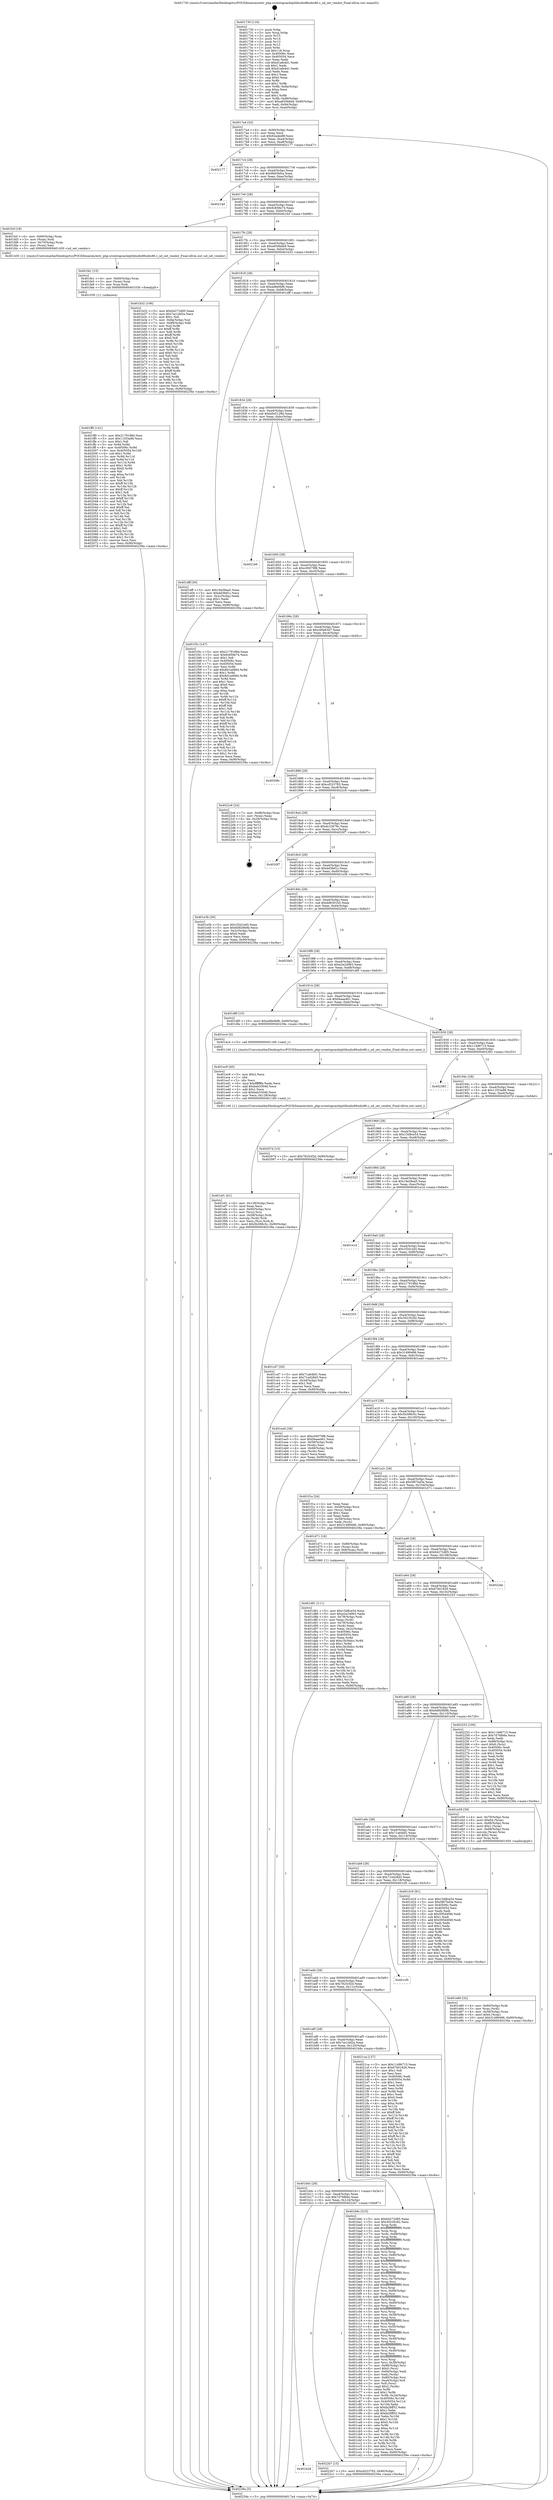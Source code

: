 digraph "0x401730" {
  label = "0x401730 (/mnt/c/Users/mathe/Desktop/tcc/POCII/binaries/extr_php-srcextopcachejitlibudis86udis86.c_ud_set_vendor_Final-ollvm.out::main(0))"
  labelloc = "t"
  node[shape=record]

  Entry [label="",width=0.3,height=0.3,shape=circle,fillcolor=black,style=filled]
  "0x4017a4" [label="{
     0x4017a4 [32]\l
     | [instrs]\l
     &nbsp;&nbsp;0x4017a4 \<+6\>: mov -0x90(%rbp),%eax\l
     &nbsp;&nbsp;0x4017aa \<+2\>: mov %eax,%ecx\l
     &nbsp;&nbsp;0x4017ac \<+6\>: sub $0x92aded8f,%ecx\l
     &nbsp;&nbsp;0x4017b2 \<+6\>: mov %eax,-0xa4(%rbp)\l
     &nbsp;&nbsp;0x4017b8 \<+6\>: mov %ecx,-0xa8(%rbp)\l
     &nbsp;&nbsp;0x4017be \<+6\>: je 0000000000402177 \<main+0xa47\>\l
  }"]
  "0x402177" [label="{
     0x402177\l
  }", style=dashed]
  "0x4017c4" [label="{
     0x4017c4 [28]\l
     | [instrs]\l
     &nbsp;&nbsp;0x4017c4 \<+5\>: jmp 00000000004017c9 \<main+0x99\>\l
     &nbsp;&nbsp;0x4017c9 \<+6\>: mov -0xa4(%rbp),%eax\l
     &nbsp;&nbsp;0x4017cf \<+5\>: sub $0x9bb5bfca,%eax\l
     &nbsp;&nbsp;0x4017d4 \<+6\>: mov %eax,-0xac(%rbp)\l
     &nbsp;&nbsp;0x4017da \<+6\>: je 000000000040214d \<main+0xa1d\>\l
  }"]
  Exit [label="",width=0.3,height=0.3,shape=circle,fillcolor=black,style=filled,peripheries=2]
  "0x40214d" [label="{
     0x40214d\l
  }", style=dashed]
  "0x4017e0" [label="{
     0x4017e0 [28]\l
     | [instrs]\l
     &nbsp;&nbsp;0x4017e0 \<+5\>: jmp 00000000004017e5 \<main+0xb5\>\l
     &nbsp;&nbsp;0x4017e5 \<+6\>: mov -0xa4(%rbp),%eax\l
     &nbsp;&nbsp;0x4017eb \<+5\>: sub $0x9c859e74,%eax\l
     &nbsp;&nbsp;0x4017f0 \<+6\>: mov %eax,-0xb0(%rbp)\l
     &nbsp;&nbsp;0x4017f6 \<+6\>: je 0000000000401fcf \<main+0x89f\>\l
  }"]
  "0x401b28" [label="{
     0x401b28\l
  }", style=dashed]
  "0x401fcf" [label="{
     0x401fcf [18]\l
     | [instrs]\l
     &nbsp;&nbsp;0x401fcf \<+4\>: mov -0x60(%rbp),%rax\l
     &nbsp;&nbsp;0x401fd3 \<+3\>: mov (%rax),%rdi\l
     &nbsp;&nbsp;0x401fd6 \<+4\>: mov -0x70(%rbp),%rax\l
     &nbsp;&nbsp;0x401fda \<+2\>: mov (%rax),%esi\l
     &nbsp;&nbsp;0x401fdc \<+5\>: call 0000000000401430 \<ud_set_vendor\>\l
     | [calls]\l
     &nbsp;&nbsp;0x401430 \{1\} (/mnt/c/Users/mathe/Desktop/tcc/POCII/binaries/extr_php-srcextopcachejitlibudis86udis86.c_ud_set_vendor_Final-ollvm.out::ud_set_vendor)\l
  }"]
  "0x4017fc" [label="{
     0x4017fc [28]\l
     | [instrs]\l
     &nbsp;&nbsp;0x4017fc \<+5\>: jmp 0000000000401801 \<main+0xd1\>\l
     &nbsp;&nbsp;0x401801 \<+6\>: mov -0xa4(%rbp),%eax\l
     &nbsp;&nbsp;0x401807 \<+5\>: sub $0xa650bbb9,%eax\l
     &nbsp;&nbsp;0x40180c \<+6\>: mov %eax,-0xb4(%rbp)\l
     &nbsp;&nbsp;0x401812 \<+6\>: je 0000000000401b32 \<main+0x402\>\l
  }"]
  "0x4022b7" [label="{
     0x4022b7 [15]\l
     | [instrs]\l
     &nbsp;&nbsp;0x4022b7 \<+10\>: movl $0xcd323783,-0x90(%rbp)\l
     &nbsp;&nbsp;0x4022c1 \<+5\>: jmp 000000000040239a \<main+0xc6a\>\l
  }"]
  "0x401b32" [label="{
     0x401b32 [106]\l
     | [instrs]\l
     &nbsp;&nbsp;0x401b32 \<+5\>: mov $0x64272d85,%eax\l
     &nbsp;&nbsp;0x401b37 \<+5\>: mov $0x7ac1dd2a,%ecx\l
     &nbsp;&nbsp;0x401b3c \<+2\>: mov $0x1,%dl\l
     &nbsp;&nbsp;0x401b3e \<+7\>: mov -0x8a(%rbp),%sil\l
     &nbsp;&nbsp;0x401b45 \<+7\>: mov -0x89(%rbp),%dil\l
     &nbsp;&nbsp;0x401b4c \<+3\>: mov %sil,%r8b\l
     &nbsp;&nbsp;0x401b4f \<+4\>: xor $0xff,%r8b\l
     &nbsp;&nbsp;0x401b53 \<+3\>: mov %dil,%r9b\l
     &nbsp;&nbsp;0x401b56 \<+4\>: xor $0xff,%r9b\l
     &nbsp;&nbsp;0x401b5a \<+3\>: xor $0x0,%dl\l
     &nbsp;&nbsp;0x401b5d \<+3\>: mov %r8b,%r10b\l
     &nbsp;&nbsp;0x401b60 \<+4\>: and $0x0,%r10b\l
     &nbsp;&nbsp;0x401b64 \<+3\>: and %dl,%sil\l
     &nbsp;&nbsp;0x401b67 \<+3\>: mov %r9b,%r11b\l
     &nbsp;&nbsp;0x401b6a \<+4\>: and $0x0,%r11b\l
     &nbsp;&nbsp;0x401b6e \<+3\>: and %dl,%dil\l
     &nbsp;&nbsp;0x401b71 \<+3\>: or %sil,%r10b\l
     &nbsp;&nbsp;0x401b74 \<+3\>: or %dil,%r11b\l
     &nbsp;&nbsp;0x401b77 \<+3\>: xor %r11b,%r10b\l
     &nbsp;&nbsp;0x401b7a \<+3\>: or %r9b,%r8b\l
     &nbsp;&nbsp;0x401b7d \<+4\>: xor $0xff,%r8b\l
     &nbsp;&nbsp;0x401b81 \<+3\>: or $0x0,%dl\l
     &nbsp;&nbsp;0x401b84 \<+3\>: and %dl,%r8b\l
     &nbsp;&nbsp;0x401b87 \<+3\>: or %r8b,%r10b\l
     &nbsp;&nbsp;0x401b8a \<+4\>: test $0x1,%r10b\l
     &nbsp;&nbsp;0x401b8e \<+3\>: cmovne %ecx,%eax\l
     &nbsp;&nbsp;0x401b91 \<+6\>: mov %eax,-0x90(%rbp)\l
     &nbsp;&nbsp;0x401b97 \<+5\>: jmp 000000000040239a \<main+0xc6a\>\l
  }"]
  "0x401818" [label="{
     0x401818 [28]\l
     | [instrs]\l
     &nbsp;&nbsp;0x401818 \<+5\>: jmp 000000000040181d \<main+0xed\>\l
     &nbsp;&nbsp;0x40181d \<+6\>: mov -0xa4(%rbp),%eax\l
     &nbsp;&nbsp;0x401823 \<+5\>: sub $0xad8e0bf6,%eax\l
     &nbsp;&nbsp;0x401828 \<+6\>: mov %eax,-0xb8(%rbp)\l
     &nbsp;&nbsp;0x40182e \<+6\>: je 0000000000401dff \<main+0x6cf\>\l
  }"]
  "0x40239a" [label="{
     0x40239a [5]\l
     | [instrs]\l
     &nbsp;&nbsp;0x40239a \<+5\>: jmp 00000000004017a4 \<main+0x74\>\l
  }"]
  "0x401730" [label="{
     0x401730 [116]\l
     | [instrs]\l
     &nbsp;&nbsp;0x401730 \<+1\>: push %rbp\l
     &nbsp;&nbsp;0x401731 \<+3\>: mov %rsp,%rbp\l
     &nbsp;&nbsp;0x401734 \<+2\>: push %r15\l
     &nbsp;&nbsp;0x401736 \<+2\>: push %r14\l
     &nbsp;&nbsp;0x401738 \<+2\>: push %r13\l
     &nbsp;&nbsp;0x40173a \<+2\>: push %r12\l
     &nbsp;&nbsp;0x40173c \<+1\>: push %rbx\l
     &nbsp;&nbsp;0x40173d \<+7\>: sub $0x118,%rsp\l
     &nbsp;&nbsp;0x401744 \<+7\>: mov 0x40506c,%eax\l
     &nbsp;&nbsp;0x40174b \<+7\>: mov 0x405054,%ecx\l
     &nbsp;&nbsp;0x401752 \<+2\>: mov %eax,%edx\l
     &nbsp;&nbsp;0x401754 \<+6\>: sub $0xd1afe4d1,%edx\l
     &nbsp;&nbsp;0x40175a \<+3\>: sub $0x1,%edx\l
     &nbsp;&nbsp;0x40175d \<+6\>: add $0xd1afe4d1,%edx\l
     &nbsp;&nbsp;0x401763 \<+3\>: imul %edx,%eax\l
     &nbsp;&nbsp;0x401766 \<+3\>: and $0x1,%eax\l
     &nbsp;&nbsp;0x401769 \<+3\>: cmp $0x0,%eax\l
     &nbsp;&nbsp;0x40176c \<+4\>: sete %r8b\l
     &nbsp;&nbsp;0x401770 \<+4\>: and $0x1,%r8b\l
     &nbsp;&nbsp;0x401774 \<+7\>: mov %r8b,-0x8a(%rbp)\l
     &nbsp;&nbsp;0x40177b \<+3\>: cmp $0xa,%ecx\l
     &nbsp;&nbsp;0x40177e \<+4\>: setl %r8b\l
     &nbsp;&nbsp;0x401782 \<+4\>: and $0x1,%r8b\l
     &nbsp;&nbsp;0x401786 \<+7\>: mov %r8b,-0x89(%rbp)\l
     &nbsp;&nbsp;0x40178d \<+10\>: movl $0xa650bbb9,-0x90(%rbp)\l
     &nbsp;&nbsp;0x401797 \<+6\>: mov %edi,-0x94(%rbp)\l
     &nbsp;&nbsp;0x40179d \<+7\>: mov %rsi,-0xa0(%rbp)\l
  }"]
  "0x401ff0" [label="{
     0x401ff0 [141]\l
     | [instrs]\l
     &nbsp;&nbsp;0x401ff0 \<+5\>: mov $0x2179188d,%esi\l
     &nbsp;&nbsp;0x401ff5 \<+5\>: mov $0x11f33a96,%ecx\l
     &nbsp;&nbsp;0x401ffa \<+2\>: mov $0x1,%dl\l
     &nbsp;&nbsp;0x401ffc \<+3\>: xor %r8d,%r8d\l
     &nbsp;&nbsp;0x401fff \<+8\>: mov 0x40506c,%r9d\l
     &nbsp;&nbsp;0x402007 \<+8\>: mov 0x405054,%r10d\l
     &nbsp;&nbsp;0x40200f \<+4\>: sub $0x1,%r8d\l
     &nbsp;&nbsp;0x402013 \<+3\>: mov %r9d,%r11d\l
     &nbsp;&nbsp;0x402016 \<+3\>: add %r8d,%r11d\l
     &nbsp;&nbsp;0x402019 \<+4\>: imul %r11d,%r9d\l
     &nbsp;&nbsp;0x40201d \<+4\>: and $0x1,%r9d\l
     &nbsp;&nbsp;0x402021 \<+4\>: cmp $0x0,%r9d\l
     &nbsp;&nbsp;0x402025 \<+3\>: sete %bl\l
     &nbsp;&nbsp;0x402028 \<+4\>: cmp $0xa,%r10d\l
     &nbsp;&nbsp;0x40202c \<+4\>: setl %r14b\l
     &nbsp;&nbsp;0x402030 \<+3\>: mov %bl,%r15b\l
     &nbsp;&nbsp;0x402033 \<+4\>: xor $0xff,%r15b\l
     &nbsp;&nbsp;0x402037 \<+3\>: mov %r14b,%r12b\l
     &nbsp;&nbsp;0x40203a \<+4\>: xor $0xff,%r12b\l
     &nbsp;&nbsp;0x40203e \<+3\>: xor $0x1,%dl\l
     &nbsp;&nbsp;0x402041 \<+3\>: mov %r15b,%r13b\l
     &nbsp;&nbsp;0x402044 \<+4\>: and $0xff,%r13b\l
     &nbsp;&nbsp;0x402048 \<+2\>: and %dl,%bl\l
     &nbsp;&nbsp;0x40204a \<+3\>: mov %r12b,%al\l
     &nbsp;&nbsp;0x40204d \<+2\>: and $0xff,%al\l
     &nbsp;&nbsp;0x40204f \<+3\>: and %dl,%r14b\l
     &nbsp;&nbsp;0x402052 \<+3\>: or %bl,%r13b\l
     &nbsp;&nbsp;0x402055 \<+3\>: or %r14b,%al\l
     &nbsp;&nbsp;0x402058 \<+3\>: xor %al,%r13b\l
     &nbsp;&nbsp;0x40205b \<+3\>: or %r12b,%r15b\l
     &nbsp;&nbsp;0x40205e \<+4\>: xor $0xff,%r15b\l
     &nbsp;&nbsp;0x402062 \<+3\>: or $0x1,%dl\l
     &nbsp;&nbsp;0x402065 \<+3\>: and %dl,%r15b\l
     &nbsp;&nbsp;0x402068 \<+3\>: or %r15b,%r13b\l
     &nbsp;&nbsp;0x40206b \<+4\>: test $0x1,%r13b\l
     &nbsp;&nbsp;0x40206f \<+3\>: cmovne %ecx,%esi\l
     &nbsp;&nbsp;0x402072 \<+6\>: mov %esi,-0x90(%rbp)\l
     &nbsp;&nbsp;0x402078 \<+5\>: jmp 000000000040239a \<main+0xc6a\>\l
  }"]
  "0x401dff" [label="{
     0x401dff [30]\l
     | [instrs]\l
     &nbsp;&nbsp;0x401dff \<+5\>: mov $0x19a58aa5,%eax\l
     &nbsp;&nbsp;0x401e04 \<+5\>: mov $0xdd3fef1c,%ecx\l
     &nbsp;&nbsp;0x401e09 \<+3\>: mov -0x2c(%rbp),%edx\l
     &nbsp;&nbsp;0x401e0c \<+3\>: cmp $0x1,%edx\l
     &nbsp;&nbsp;0x401e0f \<+3\>: cmovl %ecx,%eax\l
     &nbsp;&nbsp;0x401e12 \<+6\>: mov %eax,-0x90(%rbp)\l
     &nbsp;&nbsp;0x401e18 \<+5\>: jmp 000000000040239a \<main+0xc6a\>\l
  }"]
  "0x401834" [label="{
     0x401834 [28]\l
     | [instrs]\l
     &nbsp;&nbsp;0x401834 \<+5\>: jmp 0000000000401839 \<main+0x109\>\l
     &nbsp;&nbsp;0x401839 \<+6\>: mov -0xa4(%rbp),%eax\l
     &nbsp;&nbsp;0x40183f \<+5\>: sub $0xb0e5128d,%eax\l
     &nbsp;&nbsp;0x401844 \<+6\>: mov %eax,-0xbc(%rbp)\l
     &nbsp;&nbsp;0x40184a \<+6\>: je 00000000004021b6 \<main+0xa86\>\l
  }"]
  "0x401fe1" [label="{
     0x401fe1 [15]\l
     | [instrs]\l
     &nbsp;&nbsp;0x401fe1 \<+4\>: mov -0x60(%rbp),%rax\l
     &nbsp;&nbsp;0x401fe5 \<+3\>: mov (%rax),%rax\l
     &nbsp;&nbsp;0x401fe8 \<+3\>: mov %rax,%rdi\l
     &nbsp;&nbsp;0x401feb \<+5\>: call 0000000000401030 \<free@plt\>\l
     | [calls]\l
     &nbsp;&nbsp;0x401030 \{1\} (unknown)\l
  }"]
  "0x4021b6" [label="{
     0x4021b6\l
  }", style=dashed]
  "0x401850" [label="{
     0x401850 [28]\l
     | [instrs]\l
     &nbsp;&nbsp;0x401850 \<+5\>: jmp 0000000000401855 \<main+0x125\>\l
     &nbsp;&nbsp;0x401855 \<+6\>: mov -0xa4(%rbp),%eax\l
     &nbsp;&nbsp;0x40185b \<+5\>: sub $0xc00079f8,%eax\l
     &nbsp;&nbsp;0x401860 \<+6\>: mov %eax,-0xc0(%rbp)\l
     &nbsp;&nbsp;0x401866 \<+6\>: je 0000000000401f3c \<main+0x80c\>\l
  }"]
  "0x401ef1" [label="{
     0x401ef1 [41]\l
     | [instrs]\l
     &nbsp;&nbsp;0x401ef1 \<+6\>: mov -0x128(%rbp),%ecx\l
     &nbsp;&nbsp;0x401ef7 \<+3\>: imul %eax,%ecx\l
     &nbsp;&nbsp;0x401efa \<+4\>: mov -0x60(%rbp),%rsi\l
     &nbsp;&nbsp;0x401efe \<+3\>: mov (%rsi),%rsi\l
     &nbsp;&nbsp;0x401f01 \<+4\>: mov -0x58(%rbp),%rdi\l
     &nbsp;&nbsp;0x401f05 \<+3\>: movslq (%rdi),%rdi\l
     &nbsp;&nbsp;0x401f08 \<+3\>: mov %ecx,(%rsi,%rdi,4)\l
     &nbsp;&nbsp;0x401f0b \<+10\>: movl $0x5b398c5c,-0x90(%rbp)\l
     &nbsp;&nbsp;0x401f15 \<+5\>: jmp 000000000040239a \<main+0xc6a\>\l
  }"]
  "0x401f3c" [label="{
     0x401f3c [147]\l
     | [instrs]\l
     &nbsp;&nbsp;0x401f3c \<+5\>: mov $0x2179188d,%eax\l
     &nbsp;&nbsp;0x401f41 \<+5\>: mov $0x9c859e74,%ecx\l
     &nbsp;&nbsp;0x401f46 \<+2\>: mov $0x1,%dl\l
     &nbsp;&nbsp;0x401f48 \<+7\>: mov 0x40506c,%esi\l
     &nbsp;&nbsp;0x401f4f \<+7\>: mov 0x405054,%edi\l
     &nbsp;&nbsp;0x401f56 \<+3\>: mov %esi,%r8d\l
     &nbsp;&nbsp;0x401f59 \<+7\>: add $0x8d1ad684,%r8d\l
     &nbsp;&nbsp;0x401f60 \<+4\>: sub $0x1,%r8d\l
     &nbsp;&nbsp;0x401f64 \<+7\>: sub $0x8d1ad684,%r8d\l
     &nbsp;&nbsp;0x401f6b \<+4\>: imul %r8d,%esi\l
     &nbsp;&nbsp;0x401f6f \<+3\>: and $0x1,%esi\l
     &nbsp;&nbsp;0x401f72 \<+3\>: cmp $0x0,%esi\l
     &nbsp;&nbsp;0x401f75 \<+4\>: sete %r9b\l
     &nbsp;&nbsp;0x401f79 \<+3\>: cmp $0xa,%edi\l
     &nbsp;&nbsp;0x401f7c \<+4\>: setl %r10b\l
     &nbsp;&nbsp;0x401f80 \<+3\>: mov %r9b,%r11b\l
     &nbsp;&nbsp;0x401f83 \<+4\>: xor $0xff,%r11b\l
     &nbsp;&nbsp;0x401f87 \<+3\>: mov %r10b,%bl\l
     &nbsp;&nbsp;0x401f8a \<+3\>: xor $0xff,%bl\l
     &nbsp;&nbsp;0x401f8d \<+3\>: xor $0x1,%dl\l
     &nbsp;&nbsp;0x401f90 \<+3\>: mov %r11b,%r14b\l
     &nbsp;&nbsp;0x401f93 \<+4\>: and $0xff,%r14b\l
     &nbsp;&nbsp;0x401f97 \<+3\>: and %dl,%r9b\l
     &nbsp;&nbsp;0x401f9a \<+3\>: mov %bl,%r15b\l
     &nbsp;&nbsp;0x401f9d \<+4\>: and $0xff,%r15b\l
     &nbsp;&nbsp;0x401fa1 \<+3\>: and %dl,%r10b\l
     &nbsp;&nbsp;0x401fa4 \<+3\>: or %r9b,%r14b\l
     &nbsp;&nbsp;0x401fa7 \<+3\>: or %r10b,%r15b\l
     &nbsp;&nbsp;0x401faa \<+3\>: xor %r15b,%r14b\l
     &nbsp;&nbsp;0x401fad \<+3\>: or %bl,%r11b\l
     &nbsp;&nbsp;0x401fb0 \<+4\>: xor $0xff,%r11b\l
     &nbsp;&nbsp;0x401fb4 \<+3\>: or $0x1,%dl\l
     &nbsp;&nbsp;0x401fb7 \<+3\>: and %dl,%r11b\l
     &nbsp;&nbsp;0x401fba \<+3\>: or %r11b,%r14b\l
     &nbsp;&nbsp;0x401fbd \<+4\>: test $0x1,%r14b\l
     &nbsp;&nbsp;0x401fc1 \<+3\>: cmovne %ecx,%eax\l
     &nbsp;&nbsp;0x401fc4 \<+6\>: mov %eax,-0x90(%rbp)\l
     &nbsp;&nbsp;0x401fca \<+5\>: jmp 000000000040239a \<main+0xc6a\>\l
  }"]
  "0x40186c" [label="{
     0x40186c [28]\l
     | [instrs]\l
     &nbsp;&nbsp;0x40186c \<+5\>: jmp 0000000000401871 \<main+0x141\>\l
     &nbsp;&nbsp;0x401871 \<+6\>: mov -0xa4(%rbp),%eax\l
     &nbsp;&nbsp;0x401877 \<+5\>: sub $0xc60e63d7,%eax\l
     &nbsp;&nbsp;0x40187c \<+6\>: mov %eax,-0xc4(%rbp)\l
     &nbsp;&nbsp;0x401882 \<+6\>: je 000000000040208c \<main+0x95c\>\l
  }"]
  "0x401ec9" [label="{
     0x401ec9 [40]\l
     | [instrs]\l
     &nbsp;&nbsp;0x401ec9 \<+5\>: mov $0x2,%ecx\l
     &nbsp;&nbsp;0x401ece \<+1\>: cltd\l
     &nbsp;&nbsp;0x401ecf \<+2\>: idiv %ecx\l
     &nbsp;&nbsp;0x401ed1 \<+6\>: imul $0xfffffffe,%edx,%ecx\l
     &nbsp;&nbsp;0x401ed7 \<+6\>: add $0xbeb33046,%ecx\l
     &nbsp;&nbsp;0x401edd \<+3\>: add $0x1,%ecx\l
     &nbsp;&nbsp;0x401ee0 \<+6\>: sub $0xbeb33046,%ecx\l
     &nbsp;&nbsp;0x401ee6 \<+6\>: mov %ecx,-0x128(%rbp)\l
     &nbsp;&nbsp;0x401eec \<+5\>: call 0000000000401160 \<next_i\>\l
     | [calls]\l
     &nbsp;&nbsp;0x401160 \{1\} (/mnt/c/Users/mathe/Desktop/tcc/POCII/binaries/extr_php-srcextopcachejitlibudis86udis86.c_ud_set_vendor_Final-ollvm.out::next_i)\l
  }"]
  "0x40208c" [label="{
     0x40208c\l
  }", style=dashed]
  "0x401888" [label="{
     0x401888 [28]\l
     | [instrs]\l
     &nbsp;&nbsp;0x401888 \<+5\>: jmp 000000000040188d \<main+0x15d\>\l
     &nbsp;&nbsp;0x40188d \<+6\>: mov -0xa4(%rbp),%eax\l
     &nbsp;&nbsp;0x401893 \<+5\>: sub $0xcd323783,%eax\l
     &nbsp;&nbsp;0x401898 \<+6\>: mov %eax,-0xc8(%rbp)\l
     &nbsp;&nbsp;0x40189e \<+6\>: je 00000000004022c6 \<main+0xb96\>\l
  }"]
  "0x401e80" [label="{
     0x401e80 [32]\l
     | [instrs]\l
     &nbsp;&nbsp;0x401e80 \<+4\>: mov -0x60(%rbp),%rdi\l
     &nbsp;&nbsp;0x401e84 \<+3\>: mov %rax,(%rdi)\l
     &nbsp;&nbsp;0x401e87 \<+4\>: mov -0x58(%rbp),%rax\l
     &nbsp;&nbsp;0x401e8b \<+6\>: movl $0x0,(%rax)\l
     &nbsp;&nbsp;0x401e91 \<+10\>: movl $0x31499496,-0x90(%rbp)\l
     &nbsp;&nbsp;0x401e9b \<+5\>: jmp 000000000040239a \<main+0xc6a\>\l
  }"]
  "0x4022c6" [label="{
     0x4022c6 [24]\l
     | [instrs]\l
     &nbsp;&nbsp;0x4022c6 \<+7\>: mov -0x88(%rbp),%rax\l
     &nbsp;&nbsp;0x4022cd \<+2\>: mov (%rax),%eax\l
     &nbsp;&nbsp;0x4022cf \<+4\>: lea -0x28(%rbp),%rsp\l
     &nbsp;&nbsp;0x4022d3 \<+1\>: pop %rbx\l
     &nbsp;&nbsp;0x4022d4 \<+2\>: pop %r12\l
     &nbsp;&nbsp;0x4022d6 \<+2\>: pop %r13\l
     &nbsp;&nbsp;0x4022d8 \<+2\>: pop %r14\l
     &nbsp;&nbsp;0x4022da \<+2\>: pop %r15\l
     &nbsp;&nbsp;0x4022dc \<+1\>: pop %rbp\l
     &nbsp;&nbsp;0x4022dd \<+1\>: ret\l
  }"]
  "0x4018a4" [label="{
     0x4018a4 [28]\l
     | [instrs]\l
     &nbsp;&nbsp;0x4018a4 \<+5\>: jmp 00000000004018a9 \<main+0x179\>\l
     &nbsp;&nbsp;0x4018a9 \<+6\>: mov -0xa4(%rbp),%eax\l
     &nbsp;&nbsp;0x4018af \<+5\>: sub $0xdc22678c,%eax\l
     &nbsp;&nbsp;0x4018b4 \<+6\>: mov %eax,-0xcc(%rbp)\l
     &nbsp;&nbsp;0x4018ba \<+6\>: je 00000000004020f7 \<main+0x9c7\>\l
  }"]
  "0x401d81" [label="{
     0x401d81 [111]\l
     | [instrs]\l
     &nbsp;&nbsp;0x401d81 \<+5\>: mov $0x15d8ce54,%ecx\l
     &nbsp;&nbsp;0x401d86 \<+5\>: mov $0xe2e24963,%edx\l
     &nbsp;&nbsp;0x401d8b \<+4\>: mov -0x78(%rbp),%rdi\l
     &nbsp;&nbsp;0x401d8f \<+2\>: mov %eax,(%rdi)\l
     &nbsp;&nbsp;0x401d91 \<+4\>: mov -0x78(%rbp),%rdi\l
     &nbsp;&nbsp;0x401d95 \<+2\>: mov (%rdi),%eax\l
     &nbsp;&nbsp;0x401d97 \<+3\>: mov %eax,-0x2c(%rbp)\l
     &nbsp;&nbsp;0x401d9a \<+7\>: mov 0x40506c,%eax\l
     &nbsp;&nbsp;0x401da1 \<+7\>: mov 0x405054,%esi\l
     &nbsp;&nbsp;0x401da8 \<+3\>: mov %eax,%r8d\l
     &nbsp;&nbsp;0x401dab \<+7\>: add $0xc3b36dcc,%r8d\l
     &nbsp;&nbsp;0x401db2 \<+4\>: sub $0x1,%r8d\l
     &nbsp;&nbsp;0x401db6 \<+7\>: sub $0xc3b36dcc,%r8d\l
     &nbsp;&nbsp;0x401dbd \<+4\>: imul %r8d,%eax\l
     &nbsp;&nbsp;0x401dc1 \<+3\>: and $0x1,%eax\l
     &nbsp;&nbsp;0x401dc4 \<+3\>: cmp $0x0,%eax\l
     &nbsp;&nbsp;0x401dc7 \<+4\>: sete %r9b\l
     &nbsp;&nbsp;0x401dcb \<+3\>: cmp $0xa,%esi\l
     &nbsp;&nbsp;0x401dce \<+4\>: setl %r10b\l
     &nbsp;&nbsp;0x401dd2 \<+3\>: mov %r9b,%r11b\l
     &nbsp;&nbsp;0x401dd5 \<+3\>: and %r10b,%r11b\l
     &nbsp;&nbsp;0x401dd8 \<+3\>: xor %r10b,%r9b\l
     &nbsp;&nbsp;0x401ddb \<+3\>: or %r9b,%r11b\l
     &nbsp;&nbsp;0x401dde \<+4\>: test $0x1,%r11b\l
     &nbsp;&nbsp;0x401de2 \<+3\>: cmovne %edx,%ecx\l
     &nbsp;&nbsp;0x401de5 \<+6\>: mov %ecx,-0x90(%rbp)\l
     &nbsp;&nbsp;0x401deb \<+5\>: jmp 000000000040239a \<main+0xc6a\>\l
  }"]
  "0x4020f7" [label="{
     0x4020f7\l
  }", style=dashed]
  "0x4018c0" [label="{
     0x4018c0 [28]\l
     | [instrs]\l
     &nbsp;&nbsp;0x4018c0 \<+5\>: jmp 00000000004018c5 \<main+0x195\>\l
     &nbsp;&nbsp;0x4018c5 \<+6\>: mov -0xa4(%rbp),%eax\l
     &nbsp;&nbsp;0x4018cb \<+5\>: sub $0xdd3fef1c,%eax\l
     &nbsp;&nbsp;0x4018d0 \<+6\>: mov %eax,-0xd0(%rbp)\l
     &nbsp;&nbsp;0x4018d6 \<+6\>: je 0000000000401e3b \<main+0x70b\>\l
  }"]
  "0x401b0c" [label="{
     0x401b0c [28]\l
     | [instrs]\l
     &nbsp;&nbsp;0x401b0c \<+5\>: jmp 0000000000401b11 \<main+0x3e1\>\l
     &nbsp;&nbsp;0x401b11 \<+6\>: mov -0xa4(%rbp),%eax\l
     &nbsp;&nbsp;0x401b17 \<+5\>: sub $0x7d76fb6e,%eax\l
     &nbsp;&nbsp;0x401b1c \<+6\>: mov %eax,-0x124(%rbp)\l
     &nbsp;&nbsp;0x401b22 \<+6\>: je 00000000004022b7 \<main+0xb87\>\l
  }"]
  "0x401e3b" [label="{
     0x401e3b [30]\l
     | [instrs]\l
     &nbsp;&nbsp;0x401e3b \<+5\>: mov $0x1f2d1e45,%eax\l
     &nbsp;&nbsp;0x401e40 \<+5\>: mov $0x6d929b9b,%ecx\l
     &nbsp;&nbsp;0x401e45 \<+3\>: mov -0x2c(%rbp),%edx\l
     &nbsp;&nbsp;0x401e48 \<+3\>: cmp $0x0,%edx\l
     &nbsp;&nbsp;0x401e4b \<+3\>: cmove %ecx,%eax\l
     &nbsp;&nbsp;0x401e4e \<+6\>: mov %eax,-0x90(%rbp)\l
     &nbsp;&nbsp;0x401e54 \<+5\>: jmp 000000000040239a \<main+0xc6a\>\l
  }"]
  "0x4018dc" [label="{
     0x4018dc [28]\l
     | [instrs]\l
     &nbsp;&nbsp;0x4018dc \<+5\>: jmp 00000000004018e1 \<main+0x1b1\>\l
     &nbsp;&nbsp;0x4018e1 \<+6\>: mov -0xa4(%rbp),%eax\l
     &nbsp;&nbsp;0x4018e7 \<+5\>: sub $0xdd6301b5,%eax\l
     &nbsp;&nbsp;0x4018ec \<+6\>: mov %eax,-0xd4(%rbp)\l
     &nbsp;&nbsp;0x4018f2 \<+6\>: je 00000000004020d3 \<main+0x9a3\>\l
  }"]
  "0x401b9c" [label="{
     0x401b9c [315]\l
     | [instrs]\l
     &nbsp;&nbsp;0x401b9c \<+5\>: mov $0x64272d85,%eax\l
     &nbsp;&nbsp;0x401ba1 \<+5\>: mov $0x30235c92,%ecx\l
     &nbsp;&nbsp;0x401ba6 \<+3\>: mov %rsp,%rdx\l
     &nbsp;&nbsp;0x401ba9 \<+4\>: add $0xfffffffffffffff0,%rdx\l
     &nbsp;&nbsp;0x401bad \<+3\>: mov %rdx,%rsp\l
     &nbsp;&nbsp;0x401bb0 \<+7\>: mov %rdx,-0x88(%rbp)\l
     &nbsp;&nbsp;0x401bb7 \<+3\>: mov %rsp,%rdx\l
     &nbsp;&nbsp;0x401bba \<+4\>: add $0xfffffffffffffff0,%rdx\l
     &nbsp;&nbsp;0x401bbe \<+3\>: mov %rdx,%rsp\l
     &nbsp;&nbsp;0x401bc1 \<+3\>: mov %rsp,%rsi\l
     &nbsp;&nbsp;0x401bc4 \<+4\>: add $0xfffffffffffffff0,%rsi\l
     &nbsp;&nbsp;0x401bc8 \<+3\>: mov %rsi,%rsp\l
     &nbsp;&nbsp;0x401bcb \<+4\>: mov %rsi,-0x80(%rbp)\l
     &nbsp;&nbsp;0x401bcf \<+3\>: mov %rsp,%rsi\l
     &nbsp;&nbsp;0x401bd2 \<+4\>: add $0xfffffffffffffff0,%rsi\l
     &nbsp;&nbsp;0x401bd6 \<+3\>: mov %rsi,%rsp\l
     &nbsp;&nbsp;0x401bd9 \<+4\>: mov %rsi,-0x78(%rbp)\l
     &nbsp;&nbsp;0x401bdd \<+3\>: mov %rsp,%rsi\l
     &nbsp;&nbsp;0x401be0 \<+4\>: add $0xfffffffffffffff0,%rsi\l
     &nbsp;&nbsp;0x401be4 \<+3\>: mov %rsi,%rsp\l
     &nbsp;&nbsp;0x401be7 \<+4\>: mov %rsi,-0x70(%rbp)\l
     &nbsp;&nbsp;0x401beb \<+3\>: mov %rsp,%rsi\l
     &nbsp;&nbsp;0x401bee \<+4\>: add $0xfffffffffffffff0,%rsi\l
     &nbsp;&nbsp;0x401bf2 \<+3\>: mov %rsi,%rsp\l
     &nbsp;&nbsp;0x401bf5 \<+4\>: mov %rsi,-0x68(%rbp)\l
     &nbsp;&nbsp;0x401bf9 \<+3\>: mov %rsp,%rsi\l
     &nbsp;&nbsp;0x401bfc \<+4\>: add $0xfffffffffffffff0,%rsi\l
     &nbsp;&nbsp;0x401c00 \<+3\>: mov %rsi,%rsp\l
     &nbsp;&nbsp;0x401c03 \<+4\>: mov %rsi,-0x60(%rbp)\l
     &nbsp;&nbsp;0x401c07 \<+3\>: mov %rsp,%rsi\l
     &nbsp;&nbsp;0x401c0a \<+4\>: add $0xfffffffffffffff0,%rsi\l
     &nbsp;&nbsp;0x401c0e \<+3\>: mov %rsi,%rsp\l
     &nbsp;&nbsp;0x401c11 \<+4\>: mov %rsi,-0x58(%rbp)\l
     &nbsp;&nbsp;0x401c15 \<+3\>: mov %rsp,%rsi\l
     &nbsp;&nbsp;0x401c18 \<+4\>: add $0xfffffffffffffff0,%rsi\l
     &nbsp;&nbsp;0x401c1c \<+3\>: mov %rsi,%rsp\l
     &nbsp;&nbsp;0x401c1f \<+4\>: mov %rsi,-0x50(%rbp)\l
     &nbsp;&nbsp;0x401c23 \<+3\>: mov %rsp,%rsi\l
     &nbsp;&nbsp;0x401c26 \<+4\>: add $0xfffffffffffffff0,%rsi\l
     &nbsp;&nbsp;0x401c2a \<+3\>: mov %rsi,%rsp\l
     &nbsp;&nbsp;0x401c2d \<+4\>: mov %rsi,-0x48(%rbp)\l
     &nbsp;&nbsp;0x401c31 \<+3\>: mov %rsp,%rsi\l
     &nbsp;&nbsp;0x401c34 \<+4\>: add $0xfffffffffffffff0,%rsi\l
     &nbsp;&nbsp;0x401c38 \<+3\>: mov %rsi,%rsp\l
     &nbsp;&nbsp;0x401c3b \<+4\>: mov %rsi,-0x40(%rbp)\l
     &nbsp;&nbsp;0x401c3f \<+3\>: mov %rsp,%rsi\l
     &nbsp;&nbsp;0x401c42 \<+4\>: add $0xfffffffffffffff0,%rsi\l
     &nbsp;&nbsp;0x401c46 \<+3\>: mov %rsi,%rsp\l
     &nbsp;&nbsp;0x401c49 \<+4\>: mov %rsi,-0x38(%rbp)\l
     &nbsp;&nbsp;0x401c4d \<+7\>: mov -0x88(%rbp),%rsi\l
     &nbsp;&nbsp;0x401c54 \<+6\>: movl $0x0,(%rsi)\l
     &nbsp;&nbsp;0x401c5a \<+6\>: mov -0x94(%rbp),%edi\l
     &nbsp;&nbsp;0x401c60 \<+2\>: mov %edi,(%rdx)\l
     &nbsp;&nbsp;0x401c62 \<+4\>: mov -0x80(%rbp),%rsi\l
     &nbsp;&nbsp;0x401c66 \<+7\>: mov -0xa0(%rbp),%r8\l
     &nbsp;&nbsp;0x401c6d \<+3\>: mov %r8,(%rsi)\l
     &nbsp;&nbsp;0x401c70 \<+3\>: cmpl $0x2,(%rdx)\l
     &nbsp;&nbsp;0x401c73 \<+4\>: setne %r9b\l
     &nbsp;&nbsp;0x401c77 \<+4\>: and $0x1,%r9b\l
     &nbsp;&nbsp;0x401c7b \<+4\>: mov %r9b,-0x2d(%rbp)\l
     &nbsp;&nbsp;0x401c7f \<+8\>: mov 0x40506c,%r10d\l
     &nbsp;&nbsp;0x401c87 \<+8\>: mov 0x405054,%r11d\l
     &nbsp;&nbsp;0x401c8f \<+3\>: mov %r10d,%ebx\l
     &nbsp;&nbsp;0x401c92 \<+6\>: sub $0xfa28ff32,%ebx\l
     &nbsp;&nbsp;0x401c98 \<+3\>: sub $0x1,%ebx\l
     &nbsp;&nbsp;0x401c9b \<+6\>: add $0xfa28ff32,%ebx\l
     &nbsp;&nbsp;0x401ca1 \<+4\>: imul %ebx,%r10d\l
     &nbsp;&nbsp;0x401ca5 \<+4\>: and $0x1,%r10d\l
     &nbsp;&nbsp;0x401ca9 \<+4\>: cmp $0x0,%r10d\l
     &nbsp;&nbsp;0x401cad \<+4\>: sete %r9b\l
     &nbsp;&nbsp;0x401cb1 \<+4\>: cmp $0xa,%r11d\l
     &nbsp;&nbsp;0x401cb5 \<+4\>: setl %r14b\l
     &nbsp;&nbsp;0x401cb9 \<+3\>: mov %r9b,%r15b\l
     &nbsp;&nbsp;0x401cbc \<+3\>: and %r14b,%r15b\l
     &nbsp;&nbsp;0x401cbf \<+3\>: xor %r14b,%r9b\l
     &nbsp;&nbsp;0x401cc2 \<+3\>: or %r9b,%r15b\l
     &nbsp;&nbsp;0x401cc5 \<+4\>: test $0x1,%r15b\l
     &nbsp;&nbsp;0x401cc9 \<+3\>: cmovne %ecx,%eax\l
     &nbsp;&nbsp;0x401ccc \<+6\>: mov %eax,-0x90(%rbp)\l
     &nbsp;&nbsp;0x401cd2 \<+5\>: jmp 000000000040239a \<main+0xc6a\>\l
  }"]
  "0x4020d3" [label="{
     0x4020d3\l
  }", style=dashed]
  "0x4018f8" [label="{
     0x4018f8 [28]\l
     | [instrs]\l
     &nbsp;&nbsp;0x4018f8 \<+5\>: jmp 00000000004018fd \<main+0x1cd\>\l
     &nbsp;&nbsp;0x4018fd \<+6\>: mov -0xa4(%rbp),%eax\l
     &nbsp;&nbsp;0x401903 \<+5\>: sub $0xe2e24963,%eax\l
     &nbsp;&nbsp;0x401908 \<+6\>: mov %eax,-0xd8(%rbp)\l
     &nbsp;&nbsp;0x40190e \<+6\>: je 0000000000401df0 \<main+0x6c0\>\l
  }"]
  "0x401af0" [label="{
     0x401af0 [28]\l
     | [instrs]\l
     &nbsp;&nbsp;0x401af0 \<+5\>: jmp 0000000000401af5 \<main+0x3c5\>\l
     &nbsp;&nbsp;0x401af5 \<+6\>: mov -0xa4(%rbp),%eax\l
     &nbsp;&nbsp;0x401afb \<+5\>: sub $0x7ac1dd2a,%eax\l
     &nbsp;&nbsp;0x401b00 \<+6\>: mov %eax,-0x120(%rbp)\l
     &nbsp;&nbsp;0x401b06 \<+6\>: je 0000000000401b9c \<main+0x46c\>\l
  }"]
  "0x401df0" [label="{
     0x401df0 [15]\l
     | [instrs]\l
     &nbsp;&nbsp;0x401df0 \<+10\>: movl $0xad8e0bf6,-0x90(%rbp)\l
     &nbsp;&nbsp;0x401dfa \<+5\>: jmp 000000000040239a \<main+0xc6a\>\l
  }"]
  "0x401914" [label="{
     0x401914 [28]\l
     | [instrs]\l
     &nbsp;&nbsp;0x401914 \<+5\>: jmp 0000000000401919 \<main+0x1e9\>\l
     &nbsp;&nbsp;0x401919 \<+6\>: mov -0xa4(%rbp),%eax\l
     &nbsp;&nbsp;0x40191f \<+5\>: sub $0xf4aae461,%eax\l
     &nbsp;&nbsp;0x401924 \<+6\>: mov %eax,-0xdc(%rbp)\l
     &nbsp;&nbsp;0x40192a \<+6\>: je 0000000000401ec4 \<main+0x794\>\l
  }"]
  "0x4021ca" [label="{
     0x4021ca [137]\l
     | [instrs]\l
     &nbsp;&nbsp;0x4021ca \<+5\>: mov $0x11496715,%eax\l
     &nbsp;&nbsp;0x4021cf \<+5\>: mov $0x67b01826,%ecx\l
     &nbsp;&nbsp;0x4021d4 \<+2\>: mov $0x1,%dl\l
     &nbsp;&nbsp;0x4021d6 \<+2\>: xor %esi,%esi\l
     &nbsp;&nbsp;0x4021d8 \<+7\>: mov 0x40506c,%edi\l
     &nbsp;&nbsp;0x4021df \<+8\>: mov 0x405054,%r8d\l
     &nbsp;&nbsp;0x4021e7 \<+3\>: sub $0x1,%esi\l
     &nbsp;&nbsp;0x4021ea \<+3\>: mov %edi,%r9d\l
     &nbsp;&nbsp;0x4021ed \<+3\>: add %esi,%r9d\l
     &nbsp;&nbsp;0x4021f0 \<+4\>: imul %r9d,%edi\l
     &nbsp;&nbsp;0x4021f4 \<+3\>: and $0x1,%edi\l
     &nbsp;&nbsp;0x4021f7 \<+3\>: cmp $0x0,%edi\l
     &nbsp;&nbsp;0x4021fa \<+4\>: sete %r10b\l
     &nbsp;&nbsp;0x4021fe \<+4\>: cmp $0xa,%r8d\l
     &nbsp;&nbsp;0x402202 \<+4\>: setl %r11b\l
     &nbsp;&nbsp;0x402206 \<+3\>: mov %r10b,%bl\l
     &nbsp;&nbsp;0x402209 \<+3\>: xor $0xff,%bl\l
     &nbsp;&nbsp;0x40220c \<+3\>: mov %r11b,%r14b\l
     &nbsp;&nbsp;0x40220f \<+4\>: xor $0xff,%r14b\l
     &nbsp;&nbsp;0x402213 \<+3\>: xor $0x1,%dl\l
     &nbsp;&nbsp;0x402216 \<+3\>: mov %bl,%r15b\l
     &nbsp;&nbsp;0x402219 \<+4\>: and $0xff,%r15b\l
     &nbsp;&nbsp;0x40221d \<+3\>: and %dl,%r10b\l
     &nbsp;&nbsp;0x402220 \<+3\>: mov %r14b,%r12b\l
     &nbsp;&nbsp;0x402223 \<+4\>: and $0xff,%r12b\l
     &nbsp;&nbsp;0x402227 \<+3\>: and %dl,%r11b\l
     &nbsp;&nbsp;0x40222a \<+3\>: or %r10b,%r15b\l
     &nbsp;&nbsp;0x40222d \<+3\>: or %r11b,%r12b\l
     &nbsp;&nbsp;0x402230 \<+3\>: xor %r12b,%r15b\l
     &nbsp;&nbsp;0x402233 \<+3\>: or %r14b,%bl\l
     &nbsp;&nbsp;0x402236 \<+3\>: xor $0xff,%bl\l
     &nbsp;&nbsp;0x402239 \<+3\>: or $0x1,%dl\l
     &nbsp;&nbsp;0x40223c \<+2\>: and %dl,%bl\l
     &nbsp;&nbsp;0x40223e \<+3\>: or %bl,%r15b\l
     &nbsp;&nbsp;0x402241 \<+4\>: test $0x1,%r15b\l
     &nbsp;&nbsp;0x402245 \<+3\>: cmovne %ecx,%eax\l
     &nbsp;&nbsp;0x402248 \<+6\>: mov %eax,-0x90(%rbp)\l
     &nbsp;&nbsp;0x40224e \<+5\>: jmp 000000000040239a \<main+0xc6a\>\l
  }"]
  "0x401ec4" [label="{
     0x401ec4 [5]\l
     | [instrs]\l
     &nbsp;&nbsp;0x401ec4 \<+5\>: call 0000000000401160 \<next_i\>\l
     | [calls]\l
     &nbsp;&nbsp;0x401160 \{1\} (/mnt/c/Users/mathe/Desktop/tcc/POCII/binaries/extr_php-srcextopcachejitlibudis86udis86.c_ud_set_vendor_Final-ollvm.out::next_i)\l
  }"]
  "0x401930" [label="{
     0x401930 [28]\l
     | [instrs]\l
     &nbsp;&nbsp;0x401930 \<+5\>: jmp 0000000000401935 \<main+0x205\>\l
     &nbsp;&nbsp;0x401935 \<+6\>: mov -0xa4(%rbp),%eax\l
     &nbsp;&nbsp;0x40193b \<+5\>: sub $0x11496715,%eax\l
     &nbsp;&nbsp;0x401940 \<+6\>: mov %eax,-0xe0(%rbp)\l
     &nbsp;&nbsp;0x401946 \<+6\>: je 0000000000402383 \<main+0xc53\>\l
  }"]
  "0x401ad4" [label="{
     0x401ad4 [28]\l
     | [instrs]\l
     &nbsp;&nbsp;0x401ad4 \<+5\>: jmp 0000000000401ad9 \<main+0x3a9\>\l
     &nbsp;&nbsp;0x401ad9 \<+6\>: mov -0xa4(%rbp),%eax\l
     &nbsp;&nbsp;0x401adf \<+5\>: sub $0x7825cf2d,%eax\l
     &nbsp;&nbsp;0x401ae4 \<+6\>: mov %eax,-0x11c(%rbp)\l
     &nbsp;&nbsp;0x401aea \<+6\>: je 00000000004021ca \<main+0xa9a\>\l
  }"]
  "0x402383" [label="{
     0x402383\l
  }", style=dashed]
  "0x40194c" [label="{
     0x40194c [28]\l
     | [instrs]\l
     &nbsp;&nbsp;0x40194c \<+5\>: jmp 0000000000401951 \<main+0x221\>\l
     &nbsp;&nbsp;0x401951 \<+6\>: mov -0xa4(%rbp),%eax\l
     &nbsp;&nbsp;0x401957 \<+5\>: sub $0x11f33a96,%eax\l
     &nbsp;&nbsp;0x40195c \<+6\>: mov %eax,-0xe4(%rbp)\l
     &nbsp;&nbsp;0x401962 \<+6\>: je 000000000040207d \<main+0x94d\>\l
  }"]
  "0x401cf5" [label="{
     0x401cf5\l
  }", style=dashed]
  "0x40207d" [label="{
     0x40207d [15]\l
     | [instrs]\l
     &nbsp;&nbsp;0x40207d \<+10\>: movl $0x7825cf2d,-0x90(%rbp)\l
     &nbsp;&nbsp;0x402087 \<+5\>: jmp 000000000040239a \<main+0xc6a\>\l
  }"]
  "0x401968" [label="{
     0x401968 [28]\l
     | [instrs]\l
     &nbsp;&nbsp;0x401968 \<+5\>: jmp 000000000040196d \<main+0x23d\>\l
     &nbsp;&nbsp;0x40196d \<+6\>: mov -0xa4(%rbp),%eax\l
     &nbsp;&nbsp;0x401973 \<+5\>: sub $0x15d8ce54,%eax\l
     &nbsp;&nbsp;0x401978 \<+6\>: mov %eax,-0xe8(%rbp)\l
     &nbsp;&nbsp;0x40197e \<+6\>: je 0000000000402323 \<main+0xbf3\>\l
  }"]
  "0x401ab8" [label="{
     0x401ab8 [28]\l
     | [instrs]\l
     &nbsp;&nbsp;0x401ab8 \<+5\>: jmp 0000000000401abd \<main+0x38d\>\l
     &nbsp;&nbsp;0x401abd \<+6\>: mov -0xa4(%rbp),%eax\l
     &nbsp;&nbsp;0x401ac3 \<+5\>: sub $0x71ed28d3,%eax\l
     &nbsp;&nbsp;0x401ac8 \<+6\>: mov %eax,-0x118(%rbp)\l
     &nbsp;&nbsp;0x401ace \<+6\>: je 0000000000401cf5 \<main+0x5c5\>\l
  }"]
  "0x402323" [label="{
     0x402323\l
  }", style=dashed]
  "0x401984" [label="{
     0x401984 [28]\l
     | [instrs]\l
     &nbsp;&nbsp;0x401984 \<+5\>: jmp 0000000000401989 \<main+0x259\>\l
     &nbsp;&nbsp;0x401989 \<+6\>: mov -0xa4(%rbp),%eax\l
     &nbsp;&nbsp;0x40198f \<+5\>: sub $0x19a58aa5,%eax\l
     &nbsp;&nbsp;0x401994 \<+6\>: mov %eax,-0xec(%rbp)\l
     &nbsp;&nbsp;0x40199a \<+6\>: je 0000000000401e1d \<main+0x6ed\>\l
  }"]
  "0x401d16" [label="{
     0x401d16 [91]\l
     | [instrs]\l
     &nbsp;&nbsp;0x401d16 \<+5\>: mov $0x15d8ce54,%eax\l
     &nbsp;&nbsp;0x401d1b \<+5\>: mov $0x5f67bd3e,%ecx\l
     &nbsp;&nbsp;0x401d20 \<+7\>: mov 0x40506c,%edx\l
     &nbsp;&nbsp;0x401d27 \<+7\>: mov 0x405054,%esi\l
     &nbsp;&nbsp;0x401d2e \<+2\>: mov %edx,%edi\l
     &nbsp;&nbsp;0x401d30 \<+6\>: sub $0x595d4f48,%edi\l
     &nbsp;&nbsp;0x401d36 \<+3\>: sub $0x1,%edi\l
     &nbsp;&nbsp;0x401d39 \<+6\>: add $0x595d4f48,%edi\l
     &nbsp;&nbsp;0x401d3f \<+3\>: imul %edi,%edx\l
     &nbsp;&nbsp;0x401d42 \<+3\>: and $0x1,%edx\l
     &nbsp;&nbsp;0x401d45 \<+3\>: cmp $0x0,%edx\l
     &nbsp;&nbsp;0x401d48 \<+4\>: sete %r8b\l
     &nbsp;&nbsp;0x401d4c \<+3\>: cmp $0xa,%esi\l
     &nbsp;&nbsp;0x401d4f \<+4\>: setl %r9b\l
     &nbsp;&nbsp;0x401d53 \<+3\>: mov %r8b,%r10b\l
     &nbsp;&nbsp;0x401d56 \<+3\>: and %r9b,%r10b\l
     &nbsp;&nbsp;0x401d59 \<+3\>: xor %r9b,%r8b\l
     &nbsp;&nbsp;0x401d5c \<+3\>: or %r8b,%r10b\l
     &nbsp;&nbsp;0x401d5f \<+4\>: test $0x1,%r10b\l
     &nbsp;&nbsp;0x401d63 \<+3\>: cmovne %ecx,%eax\l
     &nbsp;&nbsp;0x401d66 \<+6\>: mov %eax,-0x90(%rbp)\l
     &nbsp;&nbsp;0x401d6c \<+5\>: jmp 000000000040239a \<main+0xc6a\>\l
  }"]
  "0x401e1d" [label="{
     0x401e1d\l
  }", style=dashed]
  "0x4019a0" [label="{
     0x4019a0 [28]\l
     | [instrs]\l
     &nbsp;&nbsp;0x4019a0 \<+5\>: jmp 00000000004019a5 \<main+0x275\>\l
     &nbsp;&nbsp;0x4019a5 \<+6\>: mov -0xa4(%rbp),%eax\l
     &nbsp;&nbsp;0x4019ab \<+5\>: sub $0x1f2d1e45,%eax\l
     &nbsp;&nbsp;0x4019b0 \<+6\>: mov %eax,-0xf0(%rbp)\l
     &nbsp;&nbsp;0x4019b6 \<+6\>: je 00000000004021a7 \<main+0xa77\>\l
  }"]
  "0x401a9c" [label="{
     0x401a9c [28]\l
     | [instrs]\l
     &nbsp;&nbsp;0x401a9c \<+5\>: jmp 0000000000401aa1 \<main+0x371\>\l
     &nbsp;&nbsp;0x401aa1 \<+6\>: mov -0xa4(%rbp),%eax\l
     &nbsp;&nbsp;0x401aa7 \<+5\>: sub $0x71a64bf1,%eax\l
     &nbsp;&nbsp;0x401aac \<+6\>: mov %eax,-0x114(%rbp)\l
     &nbsp;&nbsp;0x401ab2 \<+6\>: je 0000000000401d16 \<main+0x5e6\>\l
  }"]
  "0x4021a7" [label="{
     0x4021a7\l
  }", style=dashed]
  "0x4019bc" [label="{
     0x4019bc [28]\l
     | [instrs]\l
     &nbsp;&nbsp;0x4019bc \<+5\>: jmp 00000000004019c1 \<main+0x291\>\l
     &nbsp;&nbsp;0x4019c1 \<+6\>: mov -0xa4(%rbp),%eax\l
     &nbsp;&nbsp;0x4019c7 \<+5\>: sub $0x2179188d,%eax\l
     &nbsp;&nbsp;0x4019cc \<+6\>: mov %eax,-0xf4(%rbp)\l
     &nbsp;&nbsp;0x4019d2 \<+6\>: je 0000000000402353 \<main+0xc23\>\l
  }"]
  "0x401e59" [label="{
     0x401e59 [39]\l
     | [instrs]\l
     &nbsp;&nbsp;0x401e59 \<+4\>: mov -0x70(%rbp),%rax\l
     &nbsp;&nbsp;0x401e5d \<+6\>: movl $0x64,(%rax)\l
     &nbsp;&nbsp;0x401e63 \<+4\>: mov -0x68(%rbp),%rax\l
     &nbsp;&nbsp;0x401e67 \<+6\>: movl $0x1,(%rax)\l
     &nbsp;&nbsp;0x401e6d \<+4\>: mov -0x68(%rbp),%rax\l
     &nbsp;&nbsp;0x401e71 \<+3\>: movslq (%rax),%rax\l
     &nbsp;&nbsp;0x401e74 \<+4\>: shl $0x2,%rax\l
     &nbsp;&nbsp;0x401e78 \<+3\>: mov %rax,%rdi\l
     &nbsp;&nbsp;0x401e7b \<+5\>: call 0000000000401050 \<malloc@plt\>\l
     | [calls]\l
     &nbsp;&nbsp;0x401050 \{1\} (unknown)\l
  }"]
  "0x402353" [label="{
     0x402353\l
  }", style=dashed]
  "0x4019d8" [label="{
     0x4019d8 [28]\l
     | [instrs]\l
     &nbsp;&nbsp;0x4019d8 \<+5\>: jmp 00000000004019dd \<main+0x2ad\>\l
     &nbsp;&nbsp;0x4019dd \<+6\>: mov -0xa4(%rbp),%eax\l
     &nbsp;&nbsp;0x4019e3 \<+5\>: sub $0x30235c92,%eax\l
     &nbsp;&nbsp;0x4019e8 \<+6\>: mov %eax,-0xf8(%rbp)\l
     &nbsp;&nbsp;0x4019ee \<+6\>: je 0000000000401cd7 \<main+0x5a7\>\l
  }"]
  "0x401a80" [label="{
     0x401a80 [28]\l
     | [instrs]\l
     &nbsp;&nbsp;0x401a80 \<+5\>: jmp 0000000000401a85 \<main+0x355\>\l
     &nbsp;&nbsp;0x401a85 \<+6\>: mov -0xa4(%rbp),%eax\l
     &nbsp;&nbsp;0x401a8b \<+5\>: sub $0x6d929b9b,%eax\l
     &nbsp;&nbsp;0x401a90 \<+6\>: mov %eax,-0x110(%rbp)\l
     &nbsp;&nbsp;0x401a96 \<+6\>: je 0000000000401e59 \<main+0x729\>\l
  }"]
  "0x401cd7" [label="{
     0x401cd7 [30]\l
     | [instrs]\l
     &nbsp;&nbsp;0x401cd7 \<+5\>: mov $0x71a64bf1,%eax\l
     &nbsp;&nbsp;0x401cdc \<+5\>: mov $0x71ed28d3,%ecx\l
     &nbsp;&nbsp;0x401ce1 \<+3\>: mov -0x2d(%rbp),%dl\l
     &nbsp;&nbsp;0x401ce4 \<+3\>: test $0x1,%dl\l
     &nbsp;&nbsp;0x401ce7 \<+3\>: cmovne %ecx,%eax\l
     &nbsp;&nbsp;0x401cea \<+6\>: mov %eax,-0x90(%rbp)\l
     &nbsp;&nbsp;0x401cf0 \<+5\>: jmp 000000000040239a \<main+0xc6a\>\l
  }"]
  "0x4019f4" [label="{
     0x4019f4 [28]\l
     | [instrs]\l
     &nbsp;&nbsp;0x4019f4 \<+5\>: jmp 00000000004019f9 \<main+0x2c9\>\l
     &nbsp;&nbsp;0x4019f9 \<+6\>: mov -0xa4(%rbp),%eax\l
     &nbsp;&nbsp;0x4019ff \<+5\>: sub $0x31499496,%eax\l
     &nbsp;&nbsp;0x401a04 \<+6\>: mov %eax,-0xfc(%rbp)\l
     &nbsp;&nbsp;0x401a0a \<+6\>: je 0000000000401ea0 \<main+0x770\>\l
  }"]
  "0x402253" [label="{
     0x402253 [100]\l
     | [instrs]\l
     &nbsp;&nbsp;0x402253 \<+5\>: mov $0x11496715,%eax\l
     &nbsp;&nbsp;0x402258 \<+5\>: mov $0x7d76fb6e,%ecx\l
     &nbsp;&nbsp;0x40225d \<+2\>: xor %edx,%edx\l
     &nbsp;&nbsp;0x40225f \<+7\>: mov -0x88(%rbp),%rsi\l
     &nbsp;&nbsp;0x402266 \<+6\>: movl $0x0,(%rsi)\l
     &nbsp;&nbsp;0x40226c \<+7\>: mov 0x40506c,%edi\l
     &nbsp;&nbsp;0x402273 \<+8\>: mov 0x405054,%r8d\l
     &nbsp;&nbsp;0x40227b \<+3\>: sub $0x1,%edx\l
     &nbsp;&nbsp;0x40227e \<+3\>: mov %edi,%r9d\l
     &nbsp;&nbsp;0x402281 \<+3\>: add %edx,%r9d\l
     &nbsp;&nbsp;0x402284 \<+4\>: imul %r9d,%edi\l
     &nbsp;&nbsp;0x402288 \<+3\>: and $0x1,%edi\l
     &nbsp;&nbsp;0x40228b \<+3\>: cmp $0x0,%edi\l
     &nbsp;&nbsp;0x40228e \<+4\>: sete %r10b\l
     &nbsp;&nbsp;0x402292 \<+4\>: cmp $0xa,%r8d\l
     &nbsp;&nbsp;0x402296 \<+4\>: setl %r11b\l
     &nbsp;&nbsp;0x40229a \<+3\>: mov %r10b,%bl\l
     &nbsp;&nbsp;0x40229d \<+3\>: and %r11b,%bl\l
     &nbsp;&nbsp;0x4022a0 \<+3\>: xor %r11b,%r10b\l
     &nbsp;&nbsp;0x4022a3 \<+3\>: or %r10b,%bl\l
     &nbsp;&nbsp;0x4022a6 \<+3\>: test $0x1,%bl\l
     &nbsp;&nbsp;0x4022a9 \<+3\>: cmovne %ecx,%eax\l
     &nbsp;&nbsp;0x4022ac \<+6\>: mov %eax,-0x90(%rbp)\l
     &nbsp;&nbsp;0x4022b2 \<+5\>: jmp 000000000040239a \<main+0xc6a\>\l
  }"]
  "0x401ea0" [label="{
     0x401ea0 [36]\l
     | [instrs]\l
     &nbsp;&nbsp;0x401ea0 \<+5\>: mov $0xc00079f8,%eax\l
     &nbsp;&nbsp;0x401ea5 \<+5\>: mov $0xf4aae461,%ecx\l
     &nbsp;&nbsp;0x401eaa \<+4\>: mov -0x58(%rbp),%rdx\l
     &nbsp;&nbsp;0x401eae \<+2\>: mov (%rdx),%esi\l
     &nbsp;&nbsp;0x401eb0 \<+4\>: mov -0x68(%rbp),%rdx\l
     &nbsp;&nbsp;0x401eb4 \<+2\>: cmp (%rdx),%esi\l
     &nbsp;&nbsp;0x401eb6 \<+3\>: cmovl %ecx,%eax\l
     &nbsp;&nbsp;0x401eb9 \<+6\>: mov %eax,-0x90(%rbp)\l
     &nbsp;&nbsp;0x401ebf \<+5\>: jmp 000000000040239a \<main+0xc6a\>\l
  }"]
  "0x401a10" [label="{
     0x401a10 [28]\l
     | [instrs]\l
     &nbsp;&nbsp;0x401a10 \<+5\>: jmp 0000000000401a15 \<main+0x2e5\>\l
     &nbsp;&nbsp;0x401a15 \<+6\>: mov -0xa4(%rbp),%eax\l
     &nbsp;&nbsp;0x401a1b \<+5\>: sub $0x5b398c5c,%eax\l
     &nbsp;&nbsp;0x401a20 \<+6\>: mov %eax,-0x100(%rbp)\l
     &nbsp;&nbsp;0x401a26 \<+6\>: je 0000000000401f1a \<main+0x7ea\>\l
  }"]
  "0x401a64" [label="{
     0x401a64 [28]\l
     | [instrs]\l
     &nbsp;&nbsp;0x401a64 \<+5\>: jmp 0000000000401a69 \<main+0x339\>\l
     &nbsp;&nbsp;0x401a69 \<+6\>: mov -0xa4(%rbp),%eax\l
     &nbsp;&nbsp;0x401a6f \<+5\>: sub $0x67b01826,%eax\l
     &nbsp;&nbsp;0x401a74 \<+6\>: mov %eax,-0x10c(%rbp)\l
     &nbsp;&nbsp;0x401a7a \<+6\>: je 0000000000402253 \<main+0xb23\>\l
  }"]
  "0x401f1a" [label="{
     0x401f1a [34]\l
     | [instrs]\l
     &nbsp;&nbsp;0x401f1a \<+2\>: xor %eax,%eax\l
     &nbsp;&nbsp;0x401f1c \<+4\>: mov -0x58(%rbp),%rcx\l
     &nbsp;&nbsp;0x401f20 \<+2\>: mov (%rcx),%edx\l
     &nbsp;&nbsp;0x401f22 \<+3\>: sub $0x1,%eax\l
     &nbsp;&nbsp;0x401f25 \<+2\>: sub %eax,%edx\l
     &nbsp;&nbsp;0x401f27 \<+4\>: mov -0x58(%rbp),%rcx\l
     &nbsp;&nbsp;0x401f2b \<+2\>: mov %edx,(%rcx)\l
     &nbsp;&nbsp;0x401f2d \<+10\>: movl $0x31499496,-0x90(%rbp)\l
     &nbsp;&nbsp;0x401f37 \<+5\>: jmp 000000000040239a \<main+0xc6a\>\l
  }"]
  "0x401a2c" [label="{
     0x401a2c [28]\l
     | [instrs]\l
     &nbsp;&nbsp;0x401a2c \<+5\>: jmp 0000000000401a31 \<main+0x301\>\l
     &nbsp;&nbsp;0x401a31 \<+6\>: mov -0xa4(%rbp),%eax\l
     &nbsp;&nbsp;0x401a37 \<+5\>: sub $0x5f67bd3e,%eax\l
     &nbsp;&nbsp;0x401a3c \<+6\>: mov %eax,-0x104(%rbp)\l
     &nbsp;&nbsp;0x401a42 \<+6\>: je 0000000000401d71 \<main+0x641\>\l
  }"]
  "0x4022de" [label="{
     0x4022de\l
  }", style=dashed]
  "0x401d71" [label="{
     0x401d71 [16]\l
     | [instrs]\l
     &nbsp;&nbsp;0x401d71 \<+4\>: mov -0x80(%rbp),%rax\l
     &nbsp;&nbsp;0x401d75 \<+3\>: mov (%rax),%rax\l
     &nbsp;&nbsp;0x401d78 \<+4\>: mov 0x8(%rax),%rdi\l
     &nbsp;&nbsp;0x401d7c \<+5\>: call 0000000000401060 \<atoi@plt\>\l
     | [calls]\l
     &nbsp;&nbsp;0x401060 \{1\} (unknown)\l
  }"]
  "0x401a48" [label="{
     0x401a48 [28]\l
     | [instrs]\l
     &nbsp;&nbsp;0x401a48 \<+5\>: jmp 0000000000401a4d \<main+0x31d\>\l
     &nbsp;&nbsp;0x401a4d \<+6\>: mov -0xa4(%rbp),%eax\l
     &nbsp;&nbsp;0x401a53 \<+5\>: sub $0x64272d85,%eax\l
     &nbsp;&nbsp;0x401a58 \<+6\>: mov %eax,-0x108(%rbp)\l
     &nbsp;&nbsp;0x401a5e \<+6\>: je 00000000004022de \<main+0xbae\>\l
  }"]
  Entry -> "0x401730" [label=" 1"]
  "0x4017a4" -> "0x402177" [label=" 0"]
  "0x4017a4" -> "0x4017c4" [label=" 20"]
  "0x4022c6" -> Exit [label=" 1"]
  "0x4017c4" -> "0x40214d" [label=" 0"]
  "0x4017c4" -> "0x4017e0" [label=" 20"]
  "0x4022b7" -> "0x40239a" [label=" 1"]
  "0x4017e0" -> "0x401fcf" [label=" 1"]
  "0x4017e0" -> "0x4017fc" [label=" 19"]
  "0x401b0c" -> "0x401b28" [label=" 0"]
  "0x4017fc" -> "0x401b32" [label=" 1"]
  "0x4017fc" -> "0x401818" [label=" 18"]
  "0x401b32" -> "0x40239a" [label=" 1"]
  "0x401730" -> "0x4017a4" [label=" 1"]
  "0x40239a" -> "0x4017a4" [label=" 19"]
  "0x401b0c" -> "0x4022b7" [label=" 1"]
  "0x401818" -> "0x401dff" [label=" 1"]
  "0x401818" -> "0x401834" [label=" 17"]
  "0x402253" -> "0x40239a" [label=" 1"]
  "0x401834" -> "0x4021b6" [label=" 0"]
  "0x401834" -> "0x401850" [label=" 17"]
  "0x4021ca" -> "0x40239a" [label=" 1"]
  "0x401850" -> "0x401f3c" [label=" 1"]
  "0x401850" -> "0x40186c" [label=" 16"]
  "0x40207d" -> "0x40239a" [label=" 1"]
  "0x40186c" -> "0x40208c" [label=" 0"]
  "0x40186c" -> "0x401888" [label=" 16"]
  "0x401ff0" -> "0x40239a" [label=" 1"]
  "0x401888" -> "0x4022c6" [label=" 1"]
  "0x401888" -> "0x4018a4" [label=" 15"]
  "0x401fe1" -> "0x401ff0" [label=" 1"]
  "0x4018a4" -> "0x4020f7" [label=" 0"]
  "0x4018a4" -> "0x4018c0" [label=" 15"]
  "0x401fcf" -> "0x401fe1" [label=" 1"]
  "0x4018c0" -> "0x401e3b" [label=" 1"]
  "0x4018c0" -> "0x4018dc" [label=" 14"]
  "0x401f1a" -> "0x40239a" [label=" 1"]
  "0x4018dc" -> "0x4020d3" [label=" 0"]
  "0x4018dc" -> "0x4018f8" [label=" 14"]
  "0x401ef1" -> "0x40239a" [label=" 1"]
  "0x4018f8" -> "0x401df0" [label=" 1"]
  "0x4018f8" -> "0x401914" [label=" 13"]
  "0x401ec4" -> "0x401ec9" [label=" 1"]
  "0x401914" -> "0x401ec4" [label=" 1"]
  "0x401914" -> "0x401930" [label=" 12"]
  "0x401ea0" -> "0x40239a" [label=" 2"]
  "0x401930" -> "0x402383" [label=" 0"]
  "0x401930" -> "0x40194c" [label=" 12"]
  "0x401e59" -> "0x401e80" [label=" 1"]
  "0x40194c" -> "0x40207d" [label=" 1"]
  "0x40194c" -> "0x401968" [label=" 11"]
  "0x401e3b" -> "0x40239a" [label=" 1"]
  "0x401968" -> "0x402323" [label=" 0"]
  "0x401968" -> "0x401984" [label=" 11"]
  "0x401df0" -> "0x40239a" [label=" 1"]
  "0x401984" -> "0x401e1d" [label=" 0"]
  "0x401984" -> "0x4019a0" [label=" 11"]
  "0x401d81" -> "0x40239a" [label=" 1"]
  "0x4019a0" -> "0x4021a7" [label=" 0"]
  "0x4019a0" -> "0x4019bc" [label=" 11"]
  "0x401d16" -> "0x40239a" [label=" 1"]
  "0x4019bc" -> "0x402353" [label=" 0"]
  "0x4019bc" -> "0x4019d8" [label=" 11"]
  "0x401cd7" -> "0x40239a" [label=" 1"]
  "0x4019d8" -> "0x401cd7" [label=" 1"]
  "0x4019d8" -> "0x4019f4" [label=" 10"]
  "0x401f3c" -> "0x40239a" [label=" 1"]
  "0x4019f4" -> "0x401ea0" [label=" 2"]
  "0x4019f4" -> "0x401a10" [label=" 8"]
  "0x401af0" -> "0x401b0c" [label=" 1"]
  "0x401a10" -> "0x401f1a" [label=" 1"]
  "0x401a10" -> "0x401a2c" [label=" 7"]
  "0x401ec9" -> "0x401ef1" [label=" 1"]
  "0x401a2c" -> "0x401d71" [label=" 1"]
  "0x401a2c" -> "0x401a48" [label=" 6"]
  "0x401ad4" -> "0x401af0" [label=" 2"]
  "0x401a48" -> "0x4022de" [label=" 0"]
  "0x401a48" -> "0x401a64" [label=" 6"]
  "0x401af0" -> "0x401b9c" [label=" 1"]
  "0x401a64" -> "0x402253" [label=" 1"]
  "0x401a64" -> "0x401a80" [label=" 5"]
  "0x401b9c" -> "0x40239a" [label=" 1"]
  "0x401a80" -> "0x401e59" [label=" 1"]
  "0x401a80" -> "0x401a9c" [label=" 4"]
  "0x401d71" -> "0x401d81" [label=" 1"]
  "0x401a9c" -> "0x401d16" [label=" 1"]
  "0x401a9c" -> "0x401ab8" [label=" 3"]
  "0x401dff" -> "0x40239a" [label=" 1"]
  "0x401ab8" -> "0x401cf5" [label=" 0"]
  "0x401ab8" -> "0x401ad4" [label=" 3"]
  "0x401e80" -> "0x40239a" [label=" 1"]
  "0x401ad4" -> "0x4021ca" [label=" 1"]
}
